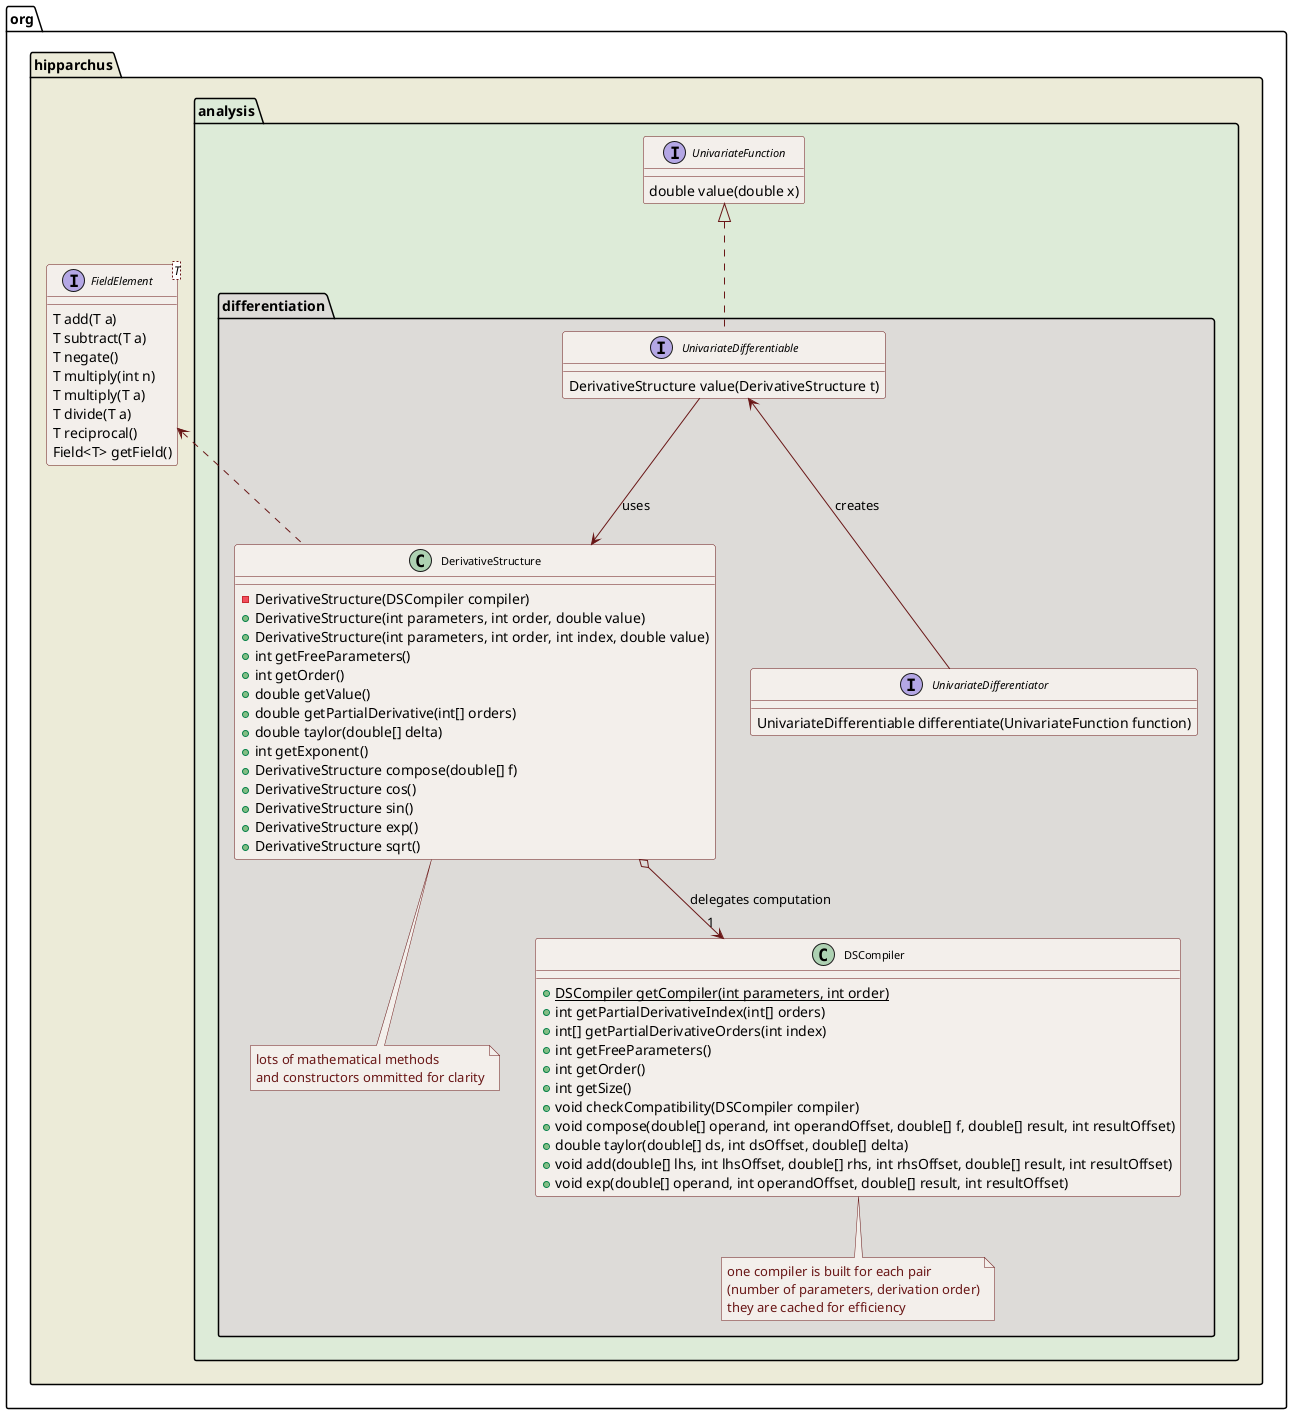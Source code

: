 ' Licensed to the Apache Software Foundation (ASF) under one or more
' contributor license agreements.  See the NOTICE file distributed with
' this work for additional information regarding copyright ownership.
' The ASF licenses this file to You under the Apache License, Version 2.0
' (the "License"); you may not use this file except in compliance with
' the License.  You may obtain a copy of the License at
'
'      http://www.apache.org/licenses/LICENSE-2.0
'
' Unless required by applicable law or agreed to in writing, software
' distributed under the License is distributed on an "AS IS" BASIS,
' WITHOUT WARRANTIES OR CONDITIONS OF ANY KIND, either express or implied.
' See the License for the specific language governing permissions and
' limitations under the License.

@startuml

  skinparam svek                  true
  skinparam ClassBackgroundColor  #F3EFEB
  skinparam ClassArrowColor       #691616
  skinparam ClassBorderColor      #691616
  skinparam NoteBackgroundColor   #F3EFEB
  skinparam NoteBorderColor       #691616
  skinparam NoteFontColor         #691616
  skinparam ClassFontSize         11

  package org.hipparchus #ECEBD8 {

    interface "FieldElement<T>" as FieldElement_T_ {
      T add(T a)
      T subtract(T a)
      T negate()
      T multiply(int n)
      T multiply(T a)
      T divide(T a)
      T reciprocal()
      Field<T> getField()
    }

    package analysis #DDEBD8  {
      interface UnivariateFunction {
        double value(double x)
      }

      package differentiation #DDDBD8 {

        class DerivativeStructure {
          -DerivativeStructure(DSCompiler compiler)
          +DerivativeStructure(int parameters, int order, double value)
          +DerivativeStructure(int parameters, int order, int index, double value)
          +int getFreeParameters()
          +int getOrder()
          +double getValue()
          +double getPartialDerivative(int[] orders)
          +double taylor(double[] delta)
          +int getExponent()
          +DerivativeStructure compose(double[] f)
          +DerivativeStructure cos()
          +DerivativeStructure sin()
          +DerivativeStructure exp()
          +DerivativeStructure sqrt()
        }
        note bottom
          lots of mathematical methods
          and constructors ommitted for clarity
        end note

        class DSCompiler {
          {static} +DSCompiler getCompiler(int parameters, int order)
          +int getPartialDerivativeIndex(int[] orders)
          +int[] getPartialDerivativeOrders(int index)
          +int getFreeParameters()
          +int getOrder()
          +int getSize()
          +void checkCompatibility(DSCompiler compiler)
          +void compose(double[] operand, int operandOffset, double[] f, double[] result, int resultOffset)
          +double taylor(double[] ds, int dsOffset, double[] delta)
          +void add(double[] lhs, int lhsOffset, double[] rhs, int rhsOffset, double[] result, int resultOffset)
          +void exp(double[] operand, int operandOffset, double[] result, int resultOffset)
        }
        note bottom
          one compiler is built for each pair
          (number of parameters, derivation order)
          they are cached for efficiency
        end note

        interface UnivariateDifferentiable {
          DerivativeStructure value(DerivativeStructure t)
        }

        interface UnivariateDifferentiator {
          UnivariateDifferentiable differentiate(UnivariateFunction function)
        }

        FieldElement_T_     <..      DerivativeStructure
        DerivativeStructure o--> "1" DSCompiler : delegates computation
        UnivariateFunction  <|..     UnivariateDifferentiable
        UnivariateDifferentiable <-- UnivariateDifferentiator : creates
        UnivariateDifferentiable --> DerivativeStructure : uses

      }
    }
  }

@enduml
